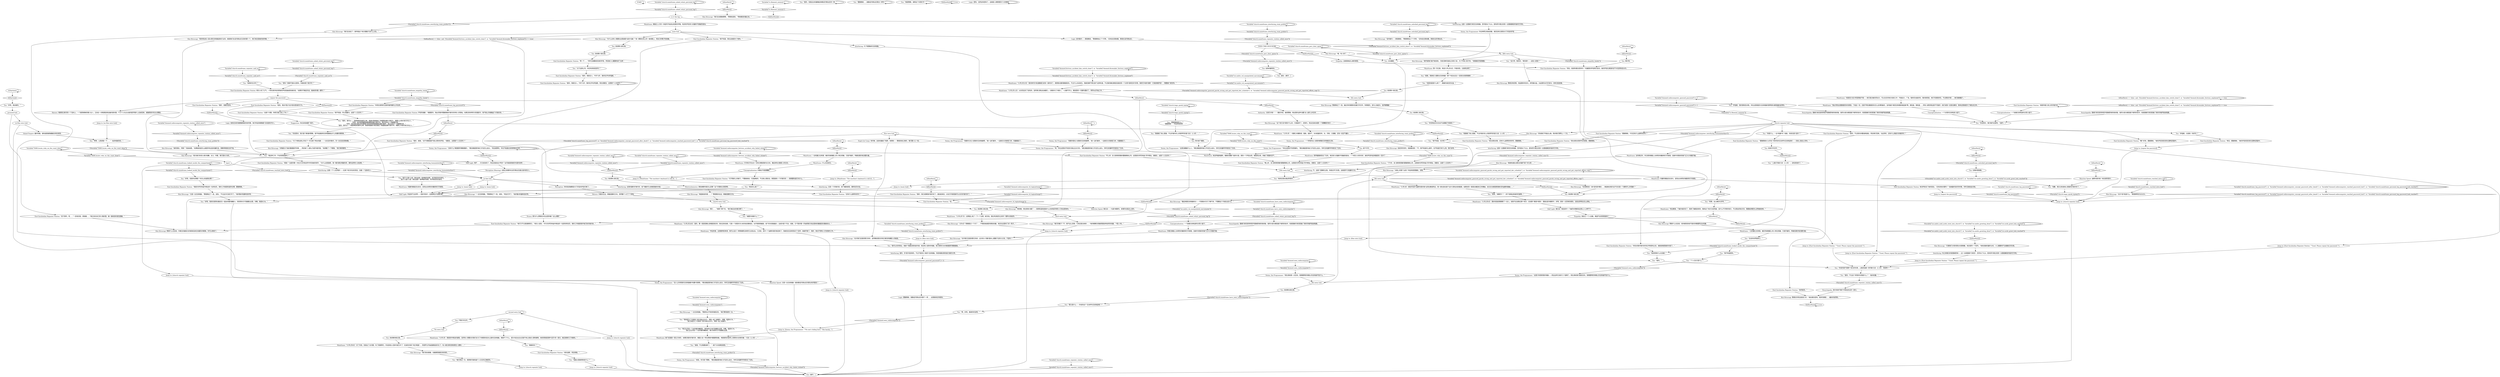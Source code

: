 # CHURCH / MAINFRAME
# Mainframe. Related to Doomed-Soona-questline related stuff.
# ==================================================
digraph G {
	  0 [label="START"];
	  1 [label="input"];
	  2 [label="Kim Kitsuragi: “也许我们还是别管它的好。这次的小‘突袭’基本上跟案子没多大关系，不是吗？”"];
	  3 [label="Kim Kitsuragi: 警督什么也没说，你看见机器发光的框架反射在他菱形的眼镜。你可以继续了。"];
	  4 [label="Shivers: 埃斯佩兰斯河的一个岛屿上，一个瘦骨嶙峋的矮小女人，正坐在一间堆满音频设备的房间里。千万个小光点从她的医学镜片上反射回来，就像黑夜中的点点繁星。"];
	  5 [label="You: “我不知道密码。”"];
	  6 [label="You: “我能从里面得到些什么？”"];
	  7 [label="Jump to: [church repeater hub]"];
	  8 [label="You: 不管打印文件。"];
	  9 [label="You: “你觉得这份日志会不会跟案子有联系？”"];
	  10 [label="Mainframe: “51年2月6日：跟本地渔民稍微聊了一会儿。说我不应该靠近那个地方，还说那个教堂*闹鬼*，里面全是*麻醉剂*。好吧，是有一点恐怖的感觉。还是没弄明白怎么用电。”"];
	  11 [label="Kim Kitsuragi: “我怀疑我们能不能找到。只是无聊的渔民之间的八卦，为了吓唬小孩子的。”他看着彩色玻璃窗。"];
	  12 [label="You: 阅读第五段记录。"];
	  13 [label="You: “她肯定是在描述阿西尔。”"];
	  14 [label="You: 阅读第十段记录。"];
	  15 [label="Kim Kitsuragi: 警督没有回答。他追随你的目光，研究着水盆。水盆里的水闪闪发光。没有泛起波澜。"];
	  16 [label="Variable[\"doomed.fortress_accident_kim_switch_done\"]  or  Variable[\"doomed.dicemaker_fortress_explained\"]"];
	  17 [label="Variable[\"doomed.fortress_accident_kim_switch_done\"]  or  Variable[\"doomed.dicemaker_fortress_explained\"]", shape=diamond];
	  18 [label="!(Variable[\"doomed.fortress_accident_kim_switch_done\"]  or  Variable[\"doomed.dicemaker_fortress_explained\"])", shape=diamond];
	  19 [label="East-Insulindian Repeater Station: “还有什么能帮你的吗？”"];
	  20 [label="Jump to: [main hub]"];
	  21 [label="You: “我可以向你保证，我是个电路创意改装专家。我没有入侵你的电脑，我只想用它访问联盟国军事数据链。”"];
	  22 [label="Kim intro hub"];
	  23 [label="You: “你说得对，我们离开这里吧。”[离开。]"];
	  24 [label="Jump to: [Kim intro hub]"];
	  25 [label="Encyclopedia: 雷姆行政官是常用型号雷姆思域的政府版。虽然大部分都是基于相同的技术，但是雷姆行政官配备了更好的噪声衰减电路。"];
	  26 [label="East-Insulindian Repeater Station: “现在请告诉我呼叫的原因，要塞事故。”"];
	  27 [label="Jump to: [church repeater hub]"];
	  28 [label="East-Insulindian Repeater Station: “你告诉我纤维内存的名字和密码之后，就能查看里面的内容了。”"];
	  29 [label="Jump to: [repeat the password]"];
	  30 [label="Jump to: [church repeater hub]"];
	  31 [label="Jump to: [church repeater hub]"];
	  32 [label="Jump to: [East-Insulindian Repeater Station: \"\"Good. Please repeat the password.\"\"]"];
	  33 [label="You: “抱歉，我忘记检查核心里面的纤维内存了。”"];
	  34 [label="9th entry hub"];
	  35 [label="IsKimHere()"];
	  36 [label="IsKimHere()", shape=diamond];
	  37 [label="!(IsKimHere())", shape=diamond];
	  38 [label="Interfacing: 又是一个纤维内存。按下播放按钮，跟转发员对话。"];
	  39 [label="Mainframe: 机器的键盘还在发光，显现出淡绿色的播放和打印按钮。"];
	  40 [label="Soona, the Programmer: “你在这里找不到答案的。”埋在键盘里的她几乎没怎么抬头。你听见机器呼呼地恢复了生机。"];
	  41 [label="Variable[\"TASK.locate_ruby_on_the_coast_done\"]"];
	  42 [label="Variable[\"TASK.locate_ruby_on_the_coast_done\"]", shape=diamond];
	  43 [label="!(Variable[\"TASK.locate_ruby_on_the_coast_done\"])", shape=diamond];
	  44 [label="Mainframe: 你看见键盘上淡绿色的播放和打印按钮。连接中央隔间的舱门正大大地敞开着。"];
	  45 [label="Inland Empire: 最好别碰。谁知道里面隐藏着怎样的邪恶。"];
	  46 [label="You: 站到机器背后。"];
	  47 [label="Mainframe: 键盘正上方的一块组件开始发出轻柔的哼唱。电流的声音渗入机器的平面磁性驱动。"];
	  48 [label="You: “是的。”"];
	  49 [label="East-Insulindian Repeater Station: 老妇人叹了口气，一阵失真的电流把她的声音扭曲成机械杂音。“如果你不确定的话，能麻烦你看一眼吗？”"];
	  50 [label="Variable[\"church.mainframe_repeater_said_no\"]"];
	  51 [label="Variable[\"church.mainframe_repeater_said_no\"]", shape=diamond];
	  52 [label="!(Variable[\"church.mainframe_repeater_said_no\"])", shape=diamond];
	  53 [label="East-Insulindian Repeater Station: “现在请告诉我，还有什么能帮到你的吗，要塞事故。”"];
	  54 [label="Jump to: [East-Insulindian Repeater Station: \"\"Good. Please repeat the password.\"\"]"];
	  55 [label="Kim Kitsuragi: 警督靠近了一些，越过你的肩膀浏览着打印文件。你刚看完，他马上抬起头，低声嘟囔着："];
	  56 [label="You: 阅读第六段记录。"];
	  57 [label="8th entry hub"];
	  58 [label="You: 阅读第九段记录。"];
	  59 [label="Interfacing: 为了配置她的无线电脑。"];
	  60 [label="You: 阅读打印文件。"];
	  61 [label="Conceptualization: 好像也不是很糟糕。"];
	  62 [label="Jump to: [main hub]"];
	  63 [label="You: “我来是为了代表某个音乐演出主办方，调查一起二级案件。你瞧，我是RCM。”\n“我们来是为了代表某个音乐演出主办方，调查一起二级案件。”"];
	  64 [label="Kim Kitsuragi: 没给你时间问，他接着说到：“不，我不知道怎么操作，也不知道它有什么用。我们走吧。”"];
	  65 [label="Encyclopedia: 雷姆行政官是常用型号雷姆思域的政府版。虽然大部分都是基于相同的技术，但是雷姆行政官配备了更好的噪声衰减电路。"];
	  66 [label="East-Insulindian Repeater Station: “他们只不过是谨慎而已，”老妇人说到。“作为东伊苏林迪中继站的一名密码转发员，我的工作就是保护他们的纤维内存。”"];
	  67 [label="You: 阅读第三段记录。"];
	  68 [label="You: 阅读第四段记录。"];
	  69 [label="You: 阅读第七段记录。"];
	  70 [label="Variable[\"church.mainframe_log_password\"]  or  Variable[\"doomed.radiocomputer_concept_password_after_death\"]  or  Variable[\"doomed.radiocomputer_reached_password_hub\"]  or  Variable[\"church.mainframe_personal_log_password_hub_reached\"]"];
	  71 [label="Variable[\"church.mainframe_log_password\"]  or  Variable[\"doomed.radiocomputer_concept_password_after_death\"]  or  Variable[\"doomed.radiocomputer_reached_password_hub\"]  or  Variable[\"church.mainframe_personal_log_password_hub_reached\"]", shape=diamond];
	  72 [label="!(Variable[\"church.mainframe_log_password\"]  or  Variable[\"doomed.radiocomputer_concept_password_after_death\"]  or  Variable[\"doomed.radiocomputer_reached_password_hub\"]  or  Variable[\"church.mainframe_personal_log_password_hub_reached\"])", shape=diamond];
	  73 [label="You: “是的，但是这台机器看起来跟诅咒商业区的一样。”"];
	  74 [label="Kim Kitsuragi: “它跟我们分局的那台也很相像。肯定是同一个型号。”他检查着机器的主机，小心翼翼地不去碰触任何东西。"];
	  75 [label="Logic: 圣布鲁内——那是教堂，”警督朝他比了个手势，“还有圣吉莱纳路，那是在诅咒商业区。"];
	  76 [label="You: 按下打印。"];
	  77 [label="Variable[\"doomed.radiocomputer_guessed_password\"] > 1"];
	  78 [label="Variable[\"doomed.radiocomputer_guessed_password\"] > 1", shape=diamond];
	  79 [label="!(Variable[\"doomed.radiocomputer_guessed_password\"] > 1)", shape=diamond];
	  80 [label="IsKimHere()"];
	  81 [label="IsKimHere()", shape=diamond];
	  82 [label="!(IsKimHere())", shape=diamond];
	  83 [label="You: “是的，我可以——我是神经机械学之神。我通过网络强征了联盟国战舰*弓箭手*。我要让大炮对准它的主人。””\n“好吧，其实我想要联络联盟国战舰弓箭手号。我正在执行一项重要任务。”\n“好的，其实我正通过你的雷姆行政官来控制联盟国战舰弓箭手。我正在执行一项重要任务。”\n“是的，我可以——我是神经机械学之神。我使用雷姆行政官强征了联盟国战舰弓箭手号。我要让大炮对准它的主人。”"];
	  84 [label="is it the log"];
	  85 [label="East-Insulindian Repeater Station: “是的，我是活人。今年74岁，我的名字叫伊温妮。”"];
	  86 [label="East-Insulindian Repeater Station: “等一下……”你听见她翻阅目录的声音，然后她小心翼翼地读了出来："];
	  87 [label="Mainframe: “51年3月：某些年轻的*迪斯科爱好者*出现在教堂附近。我一直在尝试录下这片沉默去找到震源，结果发现一直是在捕捉前卫的舞曲，反反复复都是那首新式的迪斯科歌曲……”"];
	  88 [label="You: 阅读第八段记录。"];
	  89 [label="Variable[\"doomed.radiocomputer_guessed_parole_wrong_and_got_reported_dev_schedule\"]  or  Variable[\"doomed.radiocomputer_guessed_parole_wrong_and_got_reported_offsite_copy\"]"];
	  90 [label="Variable[\"doomed.radiocomputer_guessed_parole_wrong_and_got_reported_dev_schedule\"]  or  Variable[\"doomed.radiocomputer_guessed_parole_wrong_and_got_reported_offsite_copy\"]", shape=diamond];
	  91 [label="!(Variable[\"doomed.radiocomputer_guessed_parole_wrong_and_got_reported_dev_schedule\"]  or  Variable[\"doomed.radiocomputer_guessed_parole_wrong_and_got_reported_offsite_copy\"])", shape=diamond];
	  92 [label="Reaction Speed: 看见没——*全是*麻醉剂。安德烈也是这么说的。"];
	  93 [label="Half Light: 听起来不太妙啊——登录*尝试*。这是罪犯才会做的事。"];
	  94 [label="main hub"];
	  95 [label="Half Light: 哦不……它已经发亮了，而且还能发出*声音*？这可能是西奥的外星科技吧……"];
	  96 [label="no kim hub"];
	  97 [label="Variable[\"doomed.radiocomputer_fortress_accident_why_failed_clicked\"]"];
	  98 [label="Variable[\"doomed.radiocomputer_fortress_accident_why_failed_clicked\"]", shape=diamond];
	  99 [label="!(Variable[\"doomed.radiocomputer_fortress_accident_why_failed_clicked\"])", shape=diamond];
	  100 [label="Soona, the Programmer: “现在请给我一点空间。我需要两秒钟确认你没有破坏些什么。”"];
	  101 [label="Kim Kitsuragi: “又是一台无线电脑，”警督靠近了一些，说到。“不过这次已经打开了。”他好像对机器有些好奇。"];
	  102 [label="East-Insulindian Repeater Station: “至于我吗，呃……”一些电流音。紧接着……“我正坐在自己的小隔间里，被一面收音机墙包围着。”"];
	  103 [label="You: “伊温妮，我的搭档告诉我，你在这里是因为无线电脑的那帮家伙都是偏执妄想狂。”"];
	  104 [label="You: “是我的生日吗？”"];
	  105 [label="East-Insulindian Repeater Station: “依然是否。”"];
	  106 [label="Jump to: [church repeater hub]"];
	  107 [label="second entry hub"];
	  108 [label="You: 阅读第二段记录。"];
	  109 [label="Kim Kitsuragi: “2月4日？那都超过一个月了……不管是谁装配的那些机器，肯定在这里待了好一阵子。”"];
	  110 [label="fourth entry hub"];
	  111 [label="7th entry hub"];
	  112 [label="Jump to: [Mainframe: \"The machine's keyboard is still ill...\"]"];
	  113 [label="Kim Kitsuragi: “圣布鲁内——那是教堂，”警督朝他比了个手势，“还有圣吉莱纳路，那是在诅咒商业区。”"];
	  114 [label="Mainframe: 打印机打印出注一份有日期段落的长文本。看起来有点像某人的日志。"];
	  115 [label="Logic: 要塞事故，就像诅咒商业区的那个一样……这里面肯定有联系。"];
	  116 [label="Soona, the Programmer: “我看你是在入侵我的无线电脑啊。”她一边盯着你，一边按住关闭按钮几秒。机器重启了。"];
	  117 [label="Variable[\"doomed.seen_radiocomputer\"]"];
	  118 [label="Variable[\"doomed.seen_radiocomputer\"]", shape=diamond];
	  119 [label="!(Variable[\"doomed.seen_radiocomputer\"])", shape=diamond];
	  120 [label="East-Insulindian Repeater Station: “就是你插入核心的纤维内存。”"];
	  121 [label="You: “你说的是不是那个发光的东西，上面还贴着一张写着‘日志（2-3月）’的胶带？”"];
	  122 [label="East-Insulindian Repeater Station: “很好，请重复密码。”"];
	  123 [label="You: “密码？我很不擅长记密码。你能给我个提示吗？”"];
	  124 [label="East-Insulindian Repeater Station: “否。”"];
	  125 [label="East-Insulindian Repeater Station: “要塞事故，今天还有什么能帮你的吗？”"];
	  126 [label="You: “伊温妮，又是我！你好吗？”"];
	  127 [label="You: “我看看了核心里面，不过纤维内存上的胶带写的是‘日志（2-3月）’。”"];
	  128 [label="East-Insulindian Repeater Station: “你现在使用的注册终端所属的公司名称。”"];
	  129 [label="You: 随它吧。"];
	  130 [label="Kim Kitsuragi: “柱状静音区！她*说的是*静音……难道她在暗示这不仅仅是一个建筑学上的怪癖？”"];
	  131 [label="Mainframe: “51年3月：我收到中继站的通信。显然有人想要访问我们在马丁内斯那间旧办公室的无线电脑。我做不了什么，因为书店女店主还是不肯让我进入那栋建筑。她觉得我是某种*诅咒*的一部分。她还真够马丁内斯的。”"];
	  132 [label="Kim Kitsuragi: “难道她说的是……？”警督看向右边，朝着寂静的方向。"];
	  133 [label="Variable[\"ice.andre_vol_manipulated_narcomania\"]"];
	  134 [label="Variable[\"ice.andre_vol_manipulated_narcomania\"]", shape=diamond];
	  135 [label="!(Variable[\"ice.andre_vol_manipulated_narcomania\"])", shape=diamond];
	  136 [label="Kim Kitsuragi: “好像是关于备份数据毁坏的事……然后每个人都以为是作者的错。”他调整了一下眼镜。“我们继续看吧。”"];
	  137 [label="IsKimHere()"];
	  138 [label="IsKimHere()", shape=diamond];
	  139 [label="!(IsKimHere())", shape=diamond];
	  140 [label="Reaction Speed: 迪斯科爱好者？肯定是阿西尔。"];
	  141 [label="Kim Kitsuragi: “嘘，有人来了……”"];
	  142 [label="East-Insulindian Repeater Station: “早上好，圣·吉斯莱恩路的要塞事故公司，这里是东伊苏林迪1号中继站。请重复，这是个人日志吗？”"];
	  143 [label="You: “好吧，我其实是想试着定位一起凶杀案的嫌疑人。我觉得对方可能藏在这里。你瞧，我是RCM。”"];
	  144 [label="Esprit de Corps: 有时候，这些机器装了陷阱，他想到——警报系统之类的。我们要小心一些。"];
	  145 [label="You: “等等，让我调查一下……”（站到电脑背后。）"];
	  146 [label="no Kim intro hub"];
	  147 [label="You: “好吧，但是你在哪里？你怎么知道我在哪？”"];
	  148 [label="You: “上面只写着‘日志（2-3月）’，没有其他的了。”"];
	  149 [label="Jump to: [no Kim intro hub]"];
	  150 [label="Empathy: 她自己一个人坐着，难道不会觉得孤独吗？"];
	  151 [label="Electrochemistry: 那些麻醉剂是怎么回事？这个好像有点意思啊。"];
	  152 [label="Mainframe: “51年2月28日：是的，第一段录音确认吞噬是真实的，我也没有发疯。它是一个直径约为3米的柱状静音区。似乎我爬得越高，录下的东西就越少。这或许是个巧合。或者，它*可能*跟一开始把我引到这里来的数据丢失事故有关。”"];
	  153 [label="Kim Kitsuragi: “为什么会有人需要在这里装配*这些*设备？”他一脚踩在地上的一条线路上，用自己的靴子检查着。"];
	  154 [label="You: 再次按下播放。"];
	  155 [label="Jump to: [East-Insulindian Repeater Station: \"\"Good. Please repeat the password.\"\"]"];
	  156 [label="You: “要塞事故……就像诅咒商业区那台一样吗？”"];
	  157 [label="East-Insulindian Repeater Station: “马丁内斯这家公司名下一共注册了两台机器——一台在圣布鲁内，另一台在圣吉莱纳路。”"];
	  158 [label="Soona, the Programmer: “没人让你用我的无线电脑做*有趣*的事情。”埋在键盘里的她几乎没怎么抬头。你听见机器呼呼地恢复了生机。"];
	  159 [label="Jump to: [Soona, the Programmer: \"\"No one's hiding here.\" She barely...\"]"];
	  160 [label="Interfacing: 这是一台雷姆行政官无线电脑，型号是RC7024，配有菲尔德主机和一台雷姆兼容的临时打印机。"];
	  161 [label="Jump to: [church repeater hub]"];
	  162 [label="repeat the password"];
	  163 [label="You: “我该怎么做？”"];
	  164 [label="Variable[\"church.mainframe_looked_inside_the_compartment\"]"];
	  165 [label="Variable[\"church.mainframe_looked_inside_the_compartment\"]", shape=diamond];
	  166 [label="!(Variable[\"church.mainframe_looked_inside_the_compartment\"])", shape=diamond];
	  167 [label="East-Insulindian Repeater Station: “很好，我已经解锁纤维内存了。通话结束后，点击打印按钮就可以访问纤维内存了。”"];
	  168 [label="Variable[\"church.mainframe_log_password\"]"];
	  169 [label="Variable[\"church.mainframe_log_password\"]", shape=diamond];
	  170 [label="!(Variable[\"church.mainframe_log_password\"])", shape=diamond];
	  171 [label="You: “做这种工作，不会觉得孤独吗？”"];
	  172 [label="fifth entry hub"];
	  173 [label="Kim Kitsuragi: “她的朋友，同事？”他耸耸肩。“如果她知道怎么装配所有这些机器的话，那教育程度应该不低。”"];
	  174 [label="Conceptualization: 一个古怪的无线电波小盒子。"];
	  175 [label="IsKimHere() == false  and  (Variable[\"doomed.fortress_accident_kim_switch_done\"]  or  Variable[\"doomed.dicemaker_fortress_explained\"]) == true"];
	  176 [label="IsKimHere() == false  and  (Variable[\"doomed.fortress_accident_kim_switch_done\"]  or  Variable[\"doomed.dicemaker_fortress_explained\"]) == true", shape=diamond];
	  177 [label="!(IsKimHere() == false  and  (Variable[\"doomed.fortress_accident_kim_switch_done\"]  or  Variable[\"doomed.dicemaker_fortress_explained\"]) == true)", shape=diamond];
	  178 [label="You: [离开。]"];
	  179 [label="church repeater hub"];
	  180 [label="Interfacing: 这是机器的纤维内存。按下播放可以查看里面的内容。"];
	  181 [label="You: “我不*只是*入侵！我在追查一条神秘的线索，找寻我丢失的身份。”\n“我不*只是*入侵！我在追查一条神秘的线索，找寻我丢失的身份。”"];
	  182 [label="Mainframe: 一台机器立在角落，被彩色玻璃窗上的人物注视着。它是开着的，带着轻柔的电流颤抖着。"];
	  183 [label="Kim Kitsuragi: 警督在你耳边低语几句：“她会重复密码。程序员都是……偏执的妄想狂。”"];
	  184 [label="Jump to: [repeat the password]"];
	  185 [label="Jump to: [Mainframe: \"The machine's keyboard is still ill...\"]"];
	  186 [label="You: “那又是什么——你说的这个‘互动呼叫无线电游戏’？”"];
	  187 [label="Variable[\"church.mainframe_reached_intro_hub\"]"];
	  188 [label="Variable[\"church.mainframe_reached_intro_hub\"]", shape=diamond];
	  189 [label="!(Variable[\"church.mainframe_reached_intro_hub\"])", shape=diamond];
	  190 [label="Variable[\"church.mainframe_have_seen_radiocomputer\"]"];
	  191 [label="Variable[\"church.mainframe_have_seen_radiocomputer\"]", shape=diamond];
	  192 [label="!(Variable[\"church.mainframe_have_seen_radiocomputer\"])", shape=diamond];
	  193 [label="Mainframe: “51年2月12日：从杂货店买了些吃的。显然港口那边在搞罢工。又看到马丁内斯人，一点都不开心。教堂里的一切都布置好了，明早8点开始工作。”"];
	  194 [label="IsKimHere()"];
	  195 [label="IsKimHere()", shape=diamond];
	  196 [label="!(IsKimHere())", shape=diamond];
	  197 [label="IsKimHere()"];
	  198 [label="IsKimHere()", shape=diamond];
	  199 [label="!(IsKimHere())", shape=diamond];
	  200 [label="Mainframe: 扬声器重新恢复了生机，电流渗入机器的平面磁性驱动。一个老妇人向你问好，她的声音听起来像是有一百岁了……"];
	  201 [label="Variable[\"church.mainframe_unlocked_personal_log\"]"];
	  202 [label="Variable[\"church.mainframe_unlocked_personal_log\"]", shape=diamond];
	  203 [label="!(Variable[\"church.mainframe_unlocked_personal_log\"])", shape=diamond];
	  204 [label="Kim Kitsuragi: “我为我们的闯入表示抱歉，女士。你看，我们是RCM的。”"];
	  205 [label="Kim Kitsuragi: “也许我们还是别管它的好。显然教堂里任何地方都没有嫌疑人的痕迹。”"];
	  206 [label="Variable[\"TASK.locate_ruby_on_the_coast\"]"];
	  207 [label="Variable[\"TASK.locate_ruby_on_the_coast\"]", shape=diamond];
	  208 [label="!(Variable[\"TASK.locate_ruby_on_the_coast\"])", shape=diamond];
	  209 [label="Interfacing: 这是一台雷姆行政官无线电脑，型号是RC7024，配有菲尔德主机和一台雷姆兼容的临时打印机。"];
	  210 [label="You: “我不知道，也许吧？”"];
	  211 [label="East-Insulindian Repeater Station: “现在，能请你重复密码吗？”机器里的声音再次发问。她的声音在潮湿的空气中显得有些冰冷。"];
	  212 [label="Variable[\"church.mainframe_asked_whats_personal_log\"]"];
	  213 [label="Variable[\"church.mainframe_asked_whats_personal_log\"]", shape=diamond];
	  214 [label="!(Variable[\"church.mainframe_asked_whats_personal_log\"])", shape=diamond];
	  215 [label="Mainframe: 机器的键盘还在发光，显现出淡绿色的播放和打印按钮。"];
	  216 [label="You: “是我。我曾经入侵那台无线电脑！那个书店女店主一定是在说普莱桑斯……”"];
	  217 [label="Mainframe: “到达教堂。门被木板封住了，我用了撬棍进来的。看来这个地方已经荒废。没什么不寻常的地方，不过我会四处问问。需要搞清楚怎么把电接进来。”"];
	  218 [label="East-Insulindian Repeater Station: “我不知道，我在这就是为了密码。”"];
	  219 [label="You: 点击播放。"];
	  220 [label="Soona, the Programmer: 一个奇怪的女人直直地朝着无线电脑走过来。"];
	  221 [label="Perception: 你的阅读被教堂大门开启的声音打断了。"];
	  222 [label="You: “我正在寻找一个凶杀案的嫌疑犯。我怀疑对方有可能藏在这里。你瞧，我是RCM。”\n“我们正在寻找一个凶杀案的嫌疑犯。我们觉得对方可能藏在这里。”"];
	  223 [label="Soona, the Programmer: “呃，你在这里找不到音乐演出主办方的。”埋在键盘里的她几乎没怎么抬头。你听见机器呼呼地恢复了生机。"];
	  224 [label="Interfacing: 是的，你*是*闯进来的。不过不是闯入*她的*无线电脑。你是电路创意改装方面的大师。"];
	  225 [label="Soona, the Programmer: “没有什么*联盟国军事数据链*。”埋在键盘里的她几乎没怎么抬头。“而且就算有，你也不能通过民用网络访问的。”"];
	  226 [label="You: “你说得对，我只是个醉酒的警察。我不知道能用无线电脑做出什么有趣的事情来。”"];
	  227 [label="Soona, the Programmer: “胡说。你只是个警察。”埋在键盘里的她几乎没怎么抬头。你听见机器呼呼地恢复了生机。"];
	  228 [label="Conceptualization: 一个装着无线电波的古怪小盒子。"];
	  229 [label="You: “啊，好吧。感谢你的说明。”"];
	  230 [label="East-Insulindian Repeater Station: 电流声吞没了她的回应。“还有其他问题吗？”连接最终变好的时候，你听见她如此问到。"];
	  231 [label="Jump to: [main hub]"];
	  232 [label="Kim Kitsuragi: “冰面上的那个女孩？听起来是很像她，没错。”"];
	  233 [label="Interfacing: 不。这是个很棒的主意。你是在学习东西。这就是学习机器的方法。"];
	  234 [label="Interfacing: 这是一个*人机界面*——在某个地方的总机背后，坐着一个退休的人。"];
	  235 [label="Empathy: 这就是她这么做的原因。"];
	  236 [label="Soona, the Programmer: 你全神贯注地阅读着，甚至没有注意到大门开启的声音……"];
	  237 [label="Variable[\"church.mainframe_interfacing_ream_prefect\"]"];
	  238 [label="Variable[\"church.mainframe_interfacing_ream_prefect\"]", shape=diamond];
	  239 [label="!(Variable[\"church.mainframe_interfacing_ream_prefect\"])", shape=diamond];
	  240 [label="IsDaytime()"];
	  241 [label="IsDaytime()", shape=diamond];
	  242 [label="!(IsDaytime())", shape=diamond];
	  243 [label="You: “我是警察。请把这个东西打开！”"];
	  244 [label="East-Insulindian Repeater Station: 声音背诵着：“根据契约，我必须保护要塞事故纤维内存持有人的隐私。如果没有林特尔I的搜查令，我不能让你接触这个纤维内存。”"];
	  245 [label="Kim Kitsuragi: “我们到处看看。试着猜答案是没有用的。”"];
	  246 [label="Authority: 又是艺术家！！！骚扰市民，偷窃警徽，用这里的这种‘装置’去‘占据’公共空间……"];
	  247 [label="Kim Kitsuragi: “罢工……”他摸了摸下巴。“我们接近凶杀案日期了。”"];
	  248 [label="You: “她要天线做什么？”"];
	  249 [label="Kim Kitsuragi: “继续看，现在我有兴趣了——我想知道到底是什么无线电异常把人引到这里来的。”"];
	  250 [label="Encyclopedia: 提示系统不属于中继站协议的一部分。"];
	  251 [label="Variable[\"doomed.radiocomputer_repeater_station_called_once\"]"];
	  252 [label="Variable[\"doomed.radiocomputer_repeater_station_called_once\"]", shape=diamond];
	  253 [label="!(Variable[\"doomed.radiocomputer_repeater_station_called_once\"])", shape=diamond];
	  254 [label="IsKimHere()"];
	  255 [label="IsKimHere()", shape=diamond];
	  256 [label="!(IsKimHere())", shape=diamond];
	  257 [label="East-Insulindian Repeater Station: “晚上好，圣·吉斯莱恩路的要塞事故公司，这里是东伊苏林迪1号中继站。请重复，这是个人日志吗？”"];
	  258 [label="DOES THIS HUB WORK"];
	  259 [label="Variable[\"doomed.radiocomputer_repeater_station_called_once\"]"];
	  260 [label="Variable[\"doomed.radiocomputer_repeater_station_called_once\"]", shape=diamond];
	  261 [label="!(Variable[\"doomed.radiocomputer_repeater_station_called_once\"])", shape=diamond];
	  262 [label="Variable[\"church.mainframe_interfacing_ream_prefect\"]"];
	  263 [label="Variable[\"church.mainframe_interfacing_ream_prefect\"]", shape=diamond];
	  264 [label="!(Variable[\"church.mainframe_interfacing_ream_prefect\"])", shape=diamond];
	  265 [label="You: “我发誓我什么也没碰！”"];
	  266 [label="You: “好吧，我会做的。”"];
	  267 [label="East-Insulindian Repeater Station: “再见，要塞事故，”她的声音渐渐消失在静电涡旋中。"];
	  268 [label="East-Insulindian Repeater Station: “很好，谢谢。”还不清楚她是不是认得你的声音。“请重复，这里是个人日志吗？”"];
	  269 [label="Kim Kitsuragi: “恐怕我们不能这么做。除非我们想等上一个月。”"];
	  270 [label="You: “要塞事故是什么？”\n“要塞事故——听起来很耳熟……”"];
	  271 [label="Kim Kitsuragi: “也许*他*知道什么。”警督朝蒂亚戈点点头。"];
	  272 [label="Mainframe: 一台机器立在角落，被彩色玻璃窗上的人物注视着。它是开着的，带着轻柔的电流颤抖着。"];
	  273 [label="Jump to: [Kim intro hub]"];
	  274 [label="Jump to: [East-Insulindian Repeater Station: \"\"Good. Please repeat the password.\"\"]"];
	  275 [label="Variable[\"church.mainframe_interfacing_ream_prefect\"]"];
	  276 [label="Variable[\"church.mainframe_interfacing_ream_prefect\"]", shape=diamond];
	  277 [label="!(Variable[\"church.mainframe_interfacing_ream_prefect\"])", shape=diamond];
	  278 [label="Perception (Hearing): 这是之前跟你在诅咒商业区通过话的老妇人。"];
	  279 [label="Mainframe: 电流声越来越响，慢慢充满整个废弃大堂。直到一个声音出现，破裂而古老，刺破了周围的空气……"];
	  280 [label="Soona, the Programmer: “这里只有我和我的电脑——而且这样已经好几个星期了。现在请给我们留些空间。我需要两秒钟确认你没有破坏些什么。”"];
	  281 [label="Kim Kitsuragi: “一台无线电脑，”警督靠近了一些，说到。“而且打开了。”他好像对机器有些好奇。"];
	  282 [label="East-Insulindian Repeater Station: “打开隔间上的舱门。不要碰电线，它是通电的，不过核心很安全。那里面有一个纤维内存——我需要知道它叫什么。”"];
	  283 [label="You: “哇哦，这么概念化的吗。”"];
	  284 [label="Kim Kitsuragi: 警督什么也没说，但你感觉到他不喜欢你瞎摆弄这台机器。"];
	  285 [label="Variable[\"church.mainframe_empathy_lonely\"]"];
	  286 [label="Variable[\"church.mainframe_empathy_lonely\"]", shape=diamond];
	  287 [label="!(Variable[\"church.mainframe_empathy_lonely\"])", shape=diamond];
	  288 [label="You: “设计师，程序员，*莱克西*——这些人是谁？”"];
	  289 [label="You: “数据丢失？”"];
	  290 [label="10th entry hub"];
	  291 [label="Variable[\"church.mainframe_repeater_station_called_once\"]"];
	  292 [label="Variable[\"church.mainframe_repeater_station_called_once\"]", shape=diamond];
	  293 [label="!(Variable[\"church.mainframe_repeater_station_called_once\"])", shape=diamond];
	  294 [label="Encyclopedia: 雷姆行政官是常用型号雷姆思域的政府版。虽然大部分都是基于相同的技术，但是雷姆行政官配备了更好的噪声衰减电路。"];
	  295 [label="Logic: 她肯定说的是要塞事故的前同事。他们听起来都像是*无线游戏*的人。"];
	  296 [label="Shivers: 你看向左边，朝着寂静的方向，突然整个人打了个哆嗦。"];
	  297 [label="Variable[\"church.mainframe_perc_door_opens\"]"];
	  298 [label="Variable[\"church.mainframe_perc_door_opens\"]", shape=diamond];
	  299 [label="!(Variable[\"church.mainframe_perc_door_opens\"])", shape=diamond];
	  300 [label="East-Insulindian Repeater Station: “下午好，圣·吉斯莱恩路的要塞事故公司，这里是东伊苏林迪1号中继站。请重复，这是个人日志吗？”"];
	  301 [label="Kim Kitsuragi: “我们应该走了；我怀疑这个地方跟案子没什么关系。”"];
	  302 [label="Conceptualization: 一个装着无线电波的古怪小盒子。"];
	  303 [label="East-Insulindian Repeater Station: “是的，我是活人。今年74岁，我的名字叫伊温妮。现在请重复，这里是个人日志吗？”"];
	  304 [label="IsKimHere()"];
	  305 [label="IsKimHere()", shape=diamond];
	  306 [label="!(IsKimHere())", shape=diamond];
	  307 [label="paranoid hub"];
	  308 [label="East-Insulindian Repeater Station: “是的。不过首先你要挂断通话，然后再打回来。与此同时，还有什么我能为你做的吗？”"];
	  309 [label="You: “我们再试一次。我想我可能知道个人日志的正确密码。”"];
	  310 [label="Variable[\"church.tiago_spook_typing\"]"];
	  311 [label="Variable[\"church.tiago_spook_typing\"]", shape=diamond];
	  312 [label="!(Variable[\"church.tiago_spook_typing\"])", shape=diamond];
	  313 [label="East-Insulindian Repeater Station: “请先挂断，然后再做。”"];
	  314 [label="Kim Kitsuragi: “看起来跟无线电脑有关——可惜我对它们了解不多，不理解这个作者在说什么。”"];
	  315 [label="Mainframe: “51年2月25日：我向林内尔发送数据已经有一段时间了，我想尝试重现数据丢失，不过什么也没发生。我甚至都不想记录下这种失望。不过我的确在教堂后面发现一个古怪*音频空间*异常。我把它叫做*吞噬*（它能吞噬声音）。需要搞个麦克风。”"];
	  316 [label="Kim Kitsuragi: “我觉得这些人是从事无线电脑游戏行业的。就是我们在诅咒商业区见到的那一个。他们肯定是她的前同事。”"];
	  317 [label="You: 往隔间里面看。"];
	  318 [label="Mainframe: 什么也没发生。"];
	  319 [label="IsKimHere()"];
	  320 [label="IsKimHere()", shape=diamond];
	  321 [label="!(IsKimHere())", shape=diamond];
	  322 [label="Variable[\"doomed.seen_radiocomputer\"]"];
	  323 [label="Variable[\"doomed.seen_radiocomputer\"]", shape=diamond];
	  324 [label="!(Variable[\"doomed.seen_radiocomputer\"])", shape=diamond];
	  325 [label="East-Insulindian Repeater Station: “这是个问题。你把它插入核心了吗？”"];
	  326 [label="East-Insulindian Repeater Station: “睡个好觉，要塞事故，”她的声音渐渐消失在静电涡旋中。"];
	  327 [label="You: “我看看了核心里面，不过纤维内存上的胶带写的是‘日志（2-3月）’。”"];
	  328 [label="Kim Kitsuragi: “我们的案子？不，我不这么觉得。它肯定是当地的……”他的眼睛扫视着周围各种各样的机器，“*怪人*的。”"];
	  329 [label="You: “等等，*麻醉剂*？”（四下查看这栋废弃的建筑。）"];
	  330 [label="Mainframe: “幸运的是，这首歌特别单调，我可以设计一种降噪算法来把它过滤出去。几天前，其中一个迪斯科爱好者进来了。我甚至还没来得及打个招呼，她就吓跑了。很好，我也不想有人打扰我的工作。”"];
	  331 [label="IsKimHere()"];
	  332 [label="IsKimHere()", shape=diamond];
	  333 [label="!(IsKimHere())", shape=diamond];
	  334 [label="You: “但是到底是什么呢？”（看着你身后的水盆。）"];
	  335 [label="Kim Kitsuragi: “我就知道乱动那台机器不是个好主意……”"];
	  336 [label="Variable[\"doomed.radiocomputer_interfacing_humaninterface\"]"];
	  337 [label="Variable[\"doomed.radiocomputer_interfacing_humaninterface\"]", shape=diamond];
	  338 [label="!(Variable[\"doomed.radiocomputer_interfacing_humaninterface\"])", shape=diamond];
	  339 [label="You: “谢谢，不过我要挂断了。”（按下关闭/静音按钮。）"];
	  340 [label="Variable[\"tc.filament_memory\"]"];
	  341 [label="Variable[\"tc.filament_memory\"]", shape=diamond];
	  342 [label="!(Variable[\"tc.filament_memory\"])", shape=diamond];
	  343 [label="Soona, the Programmer: “我看你又在入侵我的无线电脑啊。”她一边盯着你，一边按住关闭按钮几秒。机器重启了。"];
	  344 [label="You: “是的，不过这个奇怪的东西是什么？”（指向机器。）"];
	  345 [label="East-Insulindian Repeater Station: “我不知道，所以我要问。这是个人日志吗？”"];
	  346 [label="You: “关于这家公司，你还有其他信息吗？”"];
	  347 [label="East-Insulindian Repeater Station: “‘要塞事故SCA开发了革命性的互动呼叫无线电游戏’——目录上是这么写的。”"];
	  348 [label="Variable[\"church.mainframe_asked_whats_personal_log\"]"];
	  349 [label="Variable[\"church.mainframe_asked_whats_personal_log\"]", shape=diamond];
	  350 [label="!(Variable[\"church.mainframe_asked_whats_personal_log\"])", shape=diamond];
	  351 [label="third entry hub"];
	  352 [label="6th entry hub"];
	  353 [label="Mainframe: “51年3月：一根新2M辅助线，面条，咸饼干，冰冰能量饮料，水，牙刷，口香糖，还有一些空气罐头……”"];
	  354 [label="Drama: 那为什么警督反对在这里待着？这么频繁？"];
	  355 [label="Logic: 密码。当然会有密码了。这就是人类管理员介入的原因。"];
	  356 [label="Suggestion: 你应该找她要个提示。"];
	  357 [label="Variable[\"doomed.radiocomputer_hl_loginattempt\"]"];
	  358 [label="Variable[\"doomed.radiocomputer_hl_loginattempt\"]", shape=diamond];
	  359 [label="!(Variable[\"doomed.radiocomputer_hl_loginattempt\"])", shape=diamond];
	  360 [label="Jump to: [church repeater hub]"];
	  361 [label="(Variable[\"ice.andre_noid_acele_went_into_church\"]  or  Variable[\"ice.andre_greeting_done\"]  or  Variable[\"ice.acele_greet_hub_reached\"])"];
	  362 [label="(Variable[\"ice.andre_noid_acele_went_into_church\"]  or  Variable[\"ice.andre_greeting_done\"]  or  Variable[\"ice.acele_greet_hub_reached\"])", shape=diamond];
	  363 [label="!((Variable[\"ice.andre_noid_acele_went_into_church\"]  or  Variable[\"ice.andre_greeting_done\"]  or  Variable[\"ice.acele_greet_hub_reached\"]))", shape=diamond];
	  364 [label="Mainframe: 舱门后面是一团立方体形、纵横交错的纤维内存，像萤火虫一样在黑暗中缓缓燃烧着。侧面银色的胶带上用黑色马克笔写着：“日志（2-3月）。”"];
	  365 [label="Soona, the Programmer: “这里没藏着什么人。”埋在键盘里的她几乎没怎么抬头。你听见机器呼呼地恢复了生机。"];
	  366 [label="Variable[\"church.mainframe_repeater_station_called_once\"]"];
	  367 [label="Variable[\"church.mainframe_repeater_station_called_once\"]", shape=diamond];
	  368 [label="!(Variable[\"church.mainframe_repeater_station_called_once\"])", shape=diamond];
	  369 [label="Kim Kitsuragi: “一台无线电脑，”警督有点不耐烦地重复到，“我们警局就有一台。”"];
	  370 [label="Reaction Speed: 又是一台无线电脑！能到跟诅咒商业区的那台有所联系？"];
	  371 [label="You: 退后。[离开。]"];
	  372 [label="Mainframe: 当你靠近时，你注意到键盘上淡绿色的播放和打印按钮。连接中央隔间的舱门正大大地敞开着。"];
	  373 [label="You: “‘个人日志’是什么？”"];
	  374 [label="East-Insulindian Repeater Station: “收到。我会*登记*这次尝试登录的行为。”"];
	  375 [label="You: “生后的世界是死亡。”"];
	  376 [label="IsKimHere()"];
	  377 [label="IsKimHere()", shape=diamond];
	  378 [label="!(IsKimHere())", shape=diamond];
	  379 [label="Mainframe: 第一次记录，来自51年2月4日，作者未知。记录简洁明了："];
	  380 [label="Kim Kitsuragi: “这个地方没*闹鬼*什么的，只是废弃了。还很冷。而且还身处城里一个很糟糕的地方……”"];
	  381 [label="Mainframe: “但是至少设计师混得挺不错——他们是合格的劳动力，可以在任何地方找到工作：平面设计，广告。程序员也挺好的。我的意思是，他们可是程序员。不过那些作家……他们就倒霉了。”"];
	  382 [label="You: “你是什么，一台*机器*吗？或者，你其实是*活的*？”"];
	  383 [label="East-Insulindian Repeater Station: “我是东伊苏林迪中继站的一名转发员。我的工作就是知道你在哪，要塞事故。”"];
	  384 [label="IsKimHere()"];
	  385 [label="IsKimHere()", shape=diamond];
	  386 [label="!(IsKimHere())", shape=diamond];
	  387 [label="East-Insulindian Repeater Station: “孤独？”这是你第一次在沙沙的电流声中听到她的笑声。“为什么会孤独呢，我一整天都在喝着热茶，跟你这样的人说话呢。”"];
	  388 [label="IsKimHere()"];
	  389 [label="IsKimHere()", shape=diamond];
	  390 [label="!(IsKimHere())", shape=diamond];
	  391 [label="Half Light: 看见没？就连其中一个幽灵本尊都说这里让人心神不宁。"];
	  392 [label="Mainframe: “51年2月7日：总算通上电了！下一个议程：新天线。我在考虑蛇形丘系列？要弄点高级货。”"];
	  393 [label="Mainframe: “51年2月8日：买了天线，安装出了点问题，叫了西莫帮忙。听说其他人回来*搞艺术*了（在城外的某个地方喝酒）。苏里罗又开始组建摇滚乐队了。有人看见莱克西找陌生人要钱……”"];
	  394 [label="Mainframe: “我必须找出是数据丢失的原因，了结这一切。还是不明白数据丢失怎么会清除备份，当时备份*甚至没有跟前端连接*啊。我知道，我知道……所有人都觉得这是不可能的；他们说我一定是在撒谎。我来这里就是为了拨乱反正的。”"];
	  395 [label="IsKimHere()"];
	  396 [label="IsKimHere()", shape=diamond];
	  397 [label="!(IsKimHere())", shape=diamond];
	  398 [label="Kim Kitsuragi: “我们应该跟她聊聊，”警督低语到，“等她重启机器之后。”"];
	  399 [label="Interfacing: 你之前看见的是雷姆思域——这一台是雷姆*行政官*，型号RC7024，配有菲尔德主机和一台雷姆兼容的临时打印机。"];
	  0 -> 0
	  1 -> 189
	  2 -> 21
	  3 -> 93
	  4 -> 149
	  5 -> 373
	  6 -> 27
	  7 -> 178
	  8 -> 111
	  9 -> 327
	  10 -> 391
	  11 -> 379
	  12 -> 192
	  13 -> 231
	  14 -> 352
	  15 -> 56
	  16 -> 16
	  16 -> 17
	  17 -> 315
	  18 -> 172
	  19 -> 359
	  20 -> 93
	  21 -> 224
	  22 -> 72
	  22 -> 144
	  22 -> 22
	  22 -> 343
	  24 -> 21
	  25 -> 44
	  26 -> 160
	  27 -> 178
	  28 -> 265
	  29 -> 161
	  30 -> 178
	  31 -> 178
	  32 -> 121
	  33 -> 312
	  34 -> 57
	  34 -> 12
	  35 -> 35
	  35 -> 36
	  36 -> 398
	  38 -> 19
	  39 -> 93
	  40 -> 279
	  41 -> 41
	  41 -> 42
	  42 -> 1
	  43 -> 204
	  44 -> 2
	  45 -> 145
	  46 -> 371
	  47 -> 94
	  48 -> 121
	  49 -> 162
	  50 -> 50
	  50 -> 51
	  51 -> 104
	  52 -> 123
	  53 -> 160
	  54 -> 121
	  55 -> 108
	  56 -> 314
	  57 -> 333
	  57 -> 87
	  58 -> 88
	  59 -> 67
	  60 -> 378
	  61 -> 185
	  61 -> 282
	  62 -> 93
	  63 -> 222
	  64 -> 208
	  65 -> 23
	  66 -> 3
	  67 -> 392
	  68 -> 393
	  69 -> 151
	  70 -> 70
	  70 -> 71
	  71 -> 161
	  72 -> 354
	  73 -> 73
	  74 -> 399
	  75 -> 18
	  76 -> 200
	  77 -> 77
	  77 -> 78
	  78 -> 342
	  79 -> 115
	  80 -> 80
	  80 -> 81
	  81 -> 203
	  82 -> 95
	  83 -> 226
	  84 -> 264
	  84 -> 209
	  84 -> 47
	  85 -> 303
	  86 -> 346
	  87 -> 329
	  88 -> 86
	  89 -> 89
	  89 -> 90
	  90 -> 130
	  91 -> 352
	  92 -> 350
	  93 -> 124
	  94 -> 75
	  94 -> 177
	  94 -> 153
	  94 -> 218
	  94 -> 59
	  94 -> 316
	  95 -> 278
	  96 -> 180
	  96 -> 20
	  96 -> 221
	  96 -> 62
	  97 -> 97
	  97 -> 98
	  98 -> 114
	  99 -> 178
	  100 -> 34
	  101 -> 143
	  102 -> 3
	  103 -> 65
	  104 -> 49
	  105 -> 183
	  106 -> 178
	  107 -> 8
	  107 -> 107
	  107 -> 7
	  108 -> 9
	  109 -> 106
	  110 -> 67
	  110 -> 247
	  111 -> 68
	  112 -> 38
	  113 -> 18
	  114 -> 61
	  115 -> 178
	  116 -> 223
	  117 -> 117
	  117 -> 118
	  118 -> 100
	  119 -> 280
	  120 -> 120
	  120 -> 228
	  121 -> 344
	  122 -> 196
	  123 -> 49
	  124 -> 249
	  125 -> 26
	  126 -> 267
	  127 -> 154
	  128 -> 345
	  129 -> 211
	  130 -> 56
	  131 -> 289
	  132 -> 110
	  133 -> 133
	  133 -> 134
	  134 -> 91
	  135 -> 350
	  136 -> 171
	  137 -> 137
	  137 -> 138
	  138 -> 112
	  139 -> 74
	  140 -> 33
	  141 -> 219
	  142 -> 290
	  143 -> 158
	  144 -> 205
	  145 -> 43
	  146 -> 370
	  146 -> 45
	  147 -> 383
	  148 -> 273
	  149 -> 145
	  150 -> 284
	  151 -> 132
	  152 -> 330
	  153 -> 58
	  154 -> 365
	  155 -> 121
	  156 -> 156
	  157 -> 136
	  158 -> 99
	  159 -> 364
	  160 -> 261
	  161 -> 178
	  162 -> 4
	  162 -> 103
	  162 -> 242
	  162 -> 374
	  162 -> 122
	  163 -> 281
	  164 -> 164
	  164 -> 165
	  165 -> 147
	  166 -> 265
	  166 -> 5
	  167 -> 124
	  168 -> 168
	  168 -> 169
	  169 -> 161
	  170 -> 244
	  171 -> 387
	  172 -> 288
	  172 -> 11
	  172 -> 287
	  173 -> 171
	  174 -> 23
	  175 -> 176
	  175 -> 175
	  176 -> 294
	  177 -> 171
	  179 -> 32
	  179 -> 382
	  179 -> 326
	  179 -> 269
	  179 -> 338
	  179 -> 308
	  179 -> 372
	  179 -> 155
	  179 -> 125
	  179 -> 126
	  180 -> 19
	  181 -> 39
	  182 -> 318
	  183 -> 306
	  184 -> 161
	  185 -> 38
	  186 -> 229
	  187 -> 187
	  187 -> 188
	  188 -> 271
	  189 -> 181
	  190 -> 190
	  190 -> 191
	  191 -> 214
	  192 -> 186
	  193 -> 395
	  194 -> 194
	  194 -> 195
	  195 -> 131
	  196 -> 295
	  197 -> 197
	  197 -> 198
	  198 -> 167
	  199 -> 69
	  200 -> 257
	  201 -> 201
	  201 -> 202
	  202 -> 113
	  203 -> 317
	  204 -> 95
	  205 -> 21
	  206 -> 206
	  206 -> 207
	  207 -> 40
	  208 -> 300
	  209 -> 236
	  210 -> 48
	  211 -> 28
	  212 -> 212
	  212 -> 213
	  213 -> 52
	  214 -> 25
	  215 -> 230
	  216 -> 334
	  217 -> 388
	  218 -> 185
	  219 -> 365
	  220 -> 76
	  221 -> 296
	  222 -> 364
	  223 -> 279
	  224 -> 79
	  225 -> 225
	  225 -> 82
	  225 -> 142
	  226 -> 157
	  227 -> 99
	  228 -> 23
	  229 -> 324
	  230 -> 29
	  231 -> 93
	  232 -> 57
	  233 -> 13
	  234 -> 96
	  235 -> 211
	  236 -> 219
	  237 -> 237
	  237 -> 238
	  238 -> 64
	  239 -> 227
	  240 -> 240
	  240 -> 241
	  241 -> 266
	  242 -> 325
	  243 -> 243
	  244 -> 384
	  245 -> 309
	  246 -> 380
	  247 -> 248
	  248 -> 152
	  249 -> 351
	  250 -> 183
	  251 -> 251
	  251 -> 252
	  252 -> 199
	  253 -> 46
	  254 -> 254
	  254 -> 255
	  255 -> 140
	  256 -> 235
	  257 -> 290
	  258 -> 256
	  258 -> 299
	  258 -> 141
	  259 -> 259
	  259 -> 260
	  260 -> 277
	  261 -> 335
	  262 -> 262
	  262 -> 263
	  263 -> 24
	  264 -> 301
	  265 -> 48
	  266 -> 307
	  267 -> 184
	  268 -> 30
	  269 -> 210
	  270 -> 127
	  271 -> 161
	  272 -> 375
	  273 -> 21
	  274 -> 121
	  275 -> 275
	  275 -> 276
	  276 -> 293
	  277 -> 173
	  278 -> 96
	  279 -> 257
	  280 -> 34
	  281 -> 143
	  282 -> 163
	  283 -> 217
	  284 -> 272
	  285 -> 285
	  285 -> 286
	  286 -> 128
	  286 -> 170
	  287 -> 211
	  288 -> 15
	  289 -> 313
	  290 -> 13
	  290 -> 215
	  291 -> 291
	  291 -> 292
	  292 -> 178
	  293 -> 258
	  294 -> 23
	  295 -> 171
	  296 -> 110
	  297 -> 297
	  297 -> 298
	  298 -> 219
	  299 -> 253
	  300 -> 290
	  301 -> 21
	  302 -> 44
	  303 -> 303
	  304 -> 304
	  304 -> 305
	  305 -> 182
	  306 -> 306
	  307 -> 146
	  307 -> 102
	  308 -> 105
	  309 -> 31
	  310 -> 310
	  310 -> 311
	  311 -> 270
	  312 -> 161
	  313 -> 6
	  314 -> 135
	  315 -> 193
	  316 -> 171
	  317 -> 363
	  318 -> 61
	  319 -> 320
	  319 -> 319
	  320 -> 116
	  321 -> 321
	  322 -> 322
	  322 -> 323
	  323 -> 369
	  324 -> 159
	  325 -> 83
	  326 -> 184
	  327 -> 53
	  328 -> 106
	  329 -> 10
	  330 -> 360
	  331 -> 331
	  331 -> 332
	  332 -> 129
	  333 -> 56
	  334 -> 14
	  335 -> 232
	  336 -> 336
	  336 -> 337
	  337 -> 96
	  338 -> 233
	  339 -> 239
	  340 -> 340
	  340 -> 341
	  341 -> 37
	  342 -> 179
	  343 -> 223
	  344 -> 368
	  345 -> 83
	  346 -> 85
	  347 -> 60
	  348 -> 348
	  348 -> 349
	  349 -> 84
	  350 -> 302
	  351 -> 328
	  351 -> 66
	  352 -> 55
	  353 -> 220
	  354 -> 66
	  355 -> 355
	  356 -> 161
	  357 -> 357
	  357 -> 358
	  358 -> 124
	  359 -> 92
	  360 -> 178
	  361 -> 361
	  361 -> 362
	  362 -> 139
	  363 -> 33
	  364 -> 339
	  365 -> 279
	  366 -> 366
	  366 -> 367
	  367 -> 199
	  368 -> 250
	  369 -> 63
	  370 -> 159
	  372 -> 93
	  373 -> 119
	  374 -> 356
	  375 -> 166
	  376 -> 376
	  376 -> 377
	  377 -> 283
	  378 -> 148
	  379 -> 216
	  380 -> 353
	  381 -> 394
	  382 -> 347
	  383 -> 101
	  384 -> 385
	  384 -> 386
	  385 -> 268
	  386 -> 210
	  387 -> 234
	  388 -> 389
	  388 -> 390
	  389 -> 54
	  390 -> 106
	  391 -> 150
	  392 -> 109
	  393 -> 245
	  394 -> 174
	  395 -> 396
	  395 -> 397
	  396 -> 246
	  397 -> 351
	  399 -> 274
}

